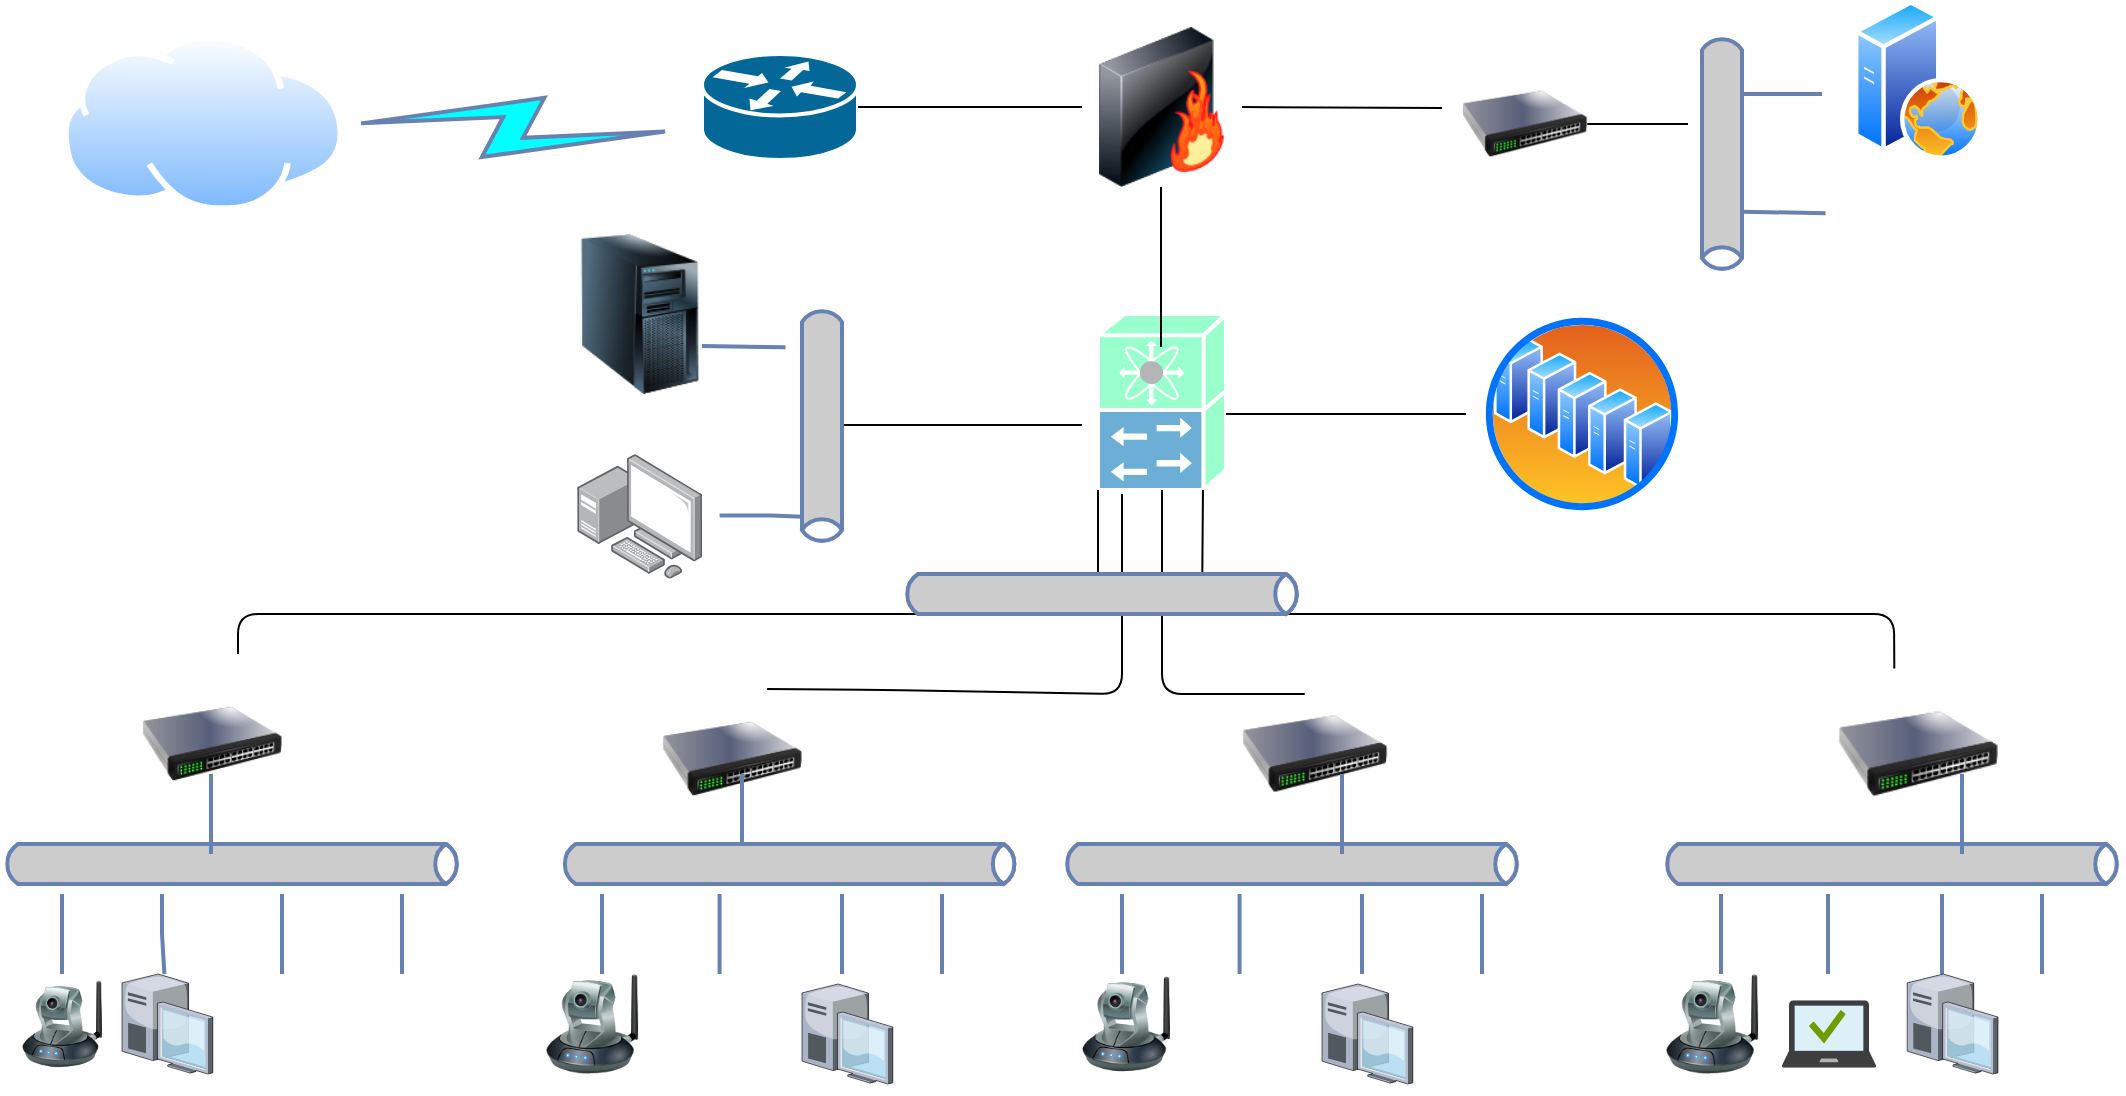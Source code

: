 <mxfile version="13.7.1" type="github">
  <diagram id="0njGj70ZVGsEx9qxfEH7" name="Page-1">
    <mxGraphModel dx="1911" dy="1717" grid="1" gridSize="10" guides="1" tooltips="1" connect="1" arrows="1" fold="1" page="1" pageScale="1" pageWidth="827" pageHeight="1169" math="0" shadow="0">
      <root>
        <mxCell id="0" />
        <mxCell id="1" parent="0" />
        <mxCell id="aUdwk5-sAyRmMtRIr68c-1" value="" style="aspect=fixed;perimeter=ellipsePerimeter;html=1;align=center;shadow=0;dashed=0;spacingTop=3;image;image=img/lib/active_directory/internet_cloud.svg;" parent="1" vertex="1">
          <mxGeometry x="-90" y="-10" width="141.11" height="88.9" as="geometry" />
        </mxCell>
        <mxCell id="aUdwk5-sAyRmMtRIr68c-4" value="" style="shape=mxgraph.cisco.routers.router;html=1;pointerEvents=1;dashed=0;fillColor=#036897;strokeColor=#ffffff;strokeWidth=2;verticalLabelPosition=bottom;verticalAlign=top;align=center;outlineConnect=0;" parent="1" vertex="1">
          <mxGeometry x="230" width="78" height="53" as="geometry" />
        </mxCell>
        <mxCell id="aUdwk5-sAyRmMtRIr68c-6" value="" style="html=1;outlineConnect=0;fillColor=#00FFFF;strokeColor=#6881B3;gradientColor=none;gradientDirection=north;strokeWidth=2;shape=mxgraph.networks.comm_link_edge;html=1;exitX=1;exitY=0.5;exitDx=0;exitDy=0;" parent="1" edge="1" source="aUdwk5-sAyRmMtRIr68c-1">
          <mxGeometry width="100" height="100" relative="1" as="geometry">
            <mxPoint x="130" y="58.5" as="sourcePoint" />
            <mxPoint x="220" y="39" as="targetPoint" />
            <Array as="points">
              <mxPoint x="180" y="28.5" />
            </Array>
          </mxGeometry>
        </mxCell>
        <mxCell id="aUdwk5-sAyRmMtRIr68c-7" value="" style="image;html=1;image=img/lib/clip_art/networking/Firewall-page1_128x128.png" parent="1" vertex="1">
          <mxGeometry x="420" y="-13.5" width="80" height="80" as="geometry" />
        </mxCell>
        <mxCell id="aUdwk5-sAyRmMtRIr68c-17" value="" style="aspect=fixed;perimeter=ellipsePerimeter;html=1;align=center;shadow=0;dashed=0;spacingTop=3;image;image=img/lib/active_directory/web_server.svg;" parent="1" vertex="1">
          <mxGeometry x="806" y="-27" width="64" height="80" as="geometry" />
        </mxCell>
        <mxCell id="aUdwk5-sAyRmMtRIr68c-20" value="" style="aspect=fixed;perimeter=ellipsePerimeter;html=1;align=center;shadow=0;dashed=0;spacingTop=3;image;image=img/lib/active_directory/server_farm.svg;" parent="1" vertex="1">
          <mxGeometry x="620" y="130" width="100" height="100" as="geometry" />
        </mxCell>
        <mxCell id="aUdwk5-sAyRmMtRIr68c-42" value="" style="shape=mxgraph.cisco.controllers_and_modules.10ge_fcoe;html=1;pointerEvents=1;dashed=0;fillColor=#99FFCC;strokeColor=#ffffff;strokeWidth=2;verticalLabelPosition=bottom;verticalAlign=top;align=center;outlineConnect=0;" parent="1" vertex="1">
          <mxGeometry x="428" y="130" width="64" height="88" as="geometry" />
        </mxCell>
        <mxCell id="aUdwk5-sAyRmMtRIr68c-43" value="" style="endArrow=none;html=1;strokeWidth=1;fillColor=#00FFFF;exitX=1;exitY=0.5;exitDx=0;exitDy=0;" parent="1" edge="1" source="CE6Kxvqm9rSTRqQ2l0Xv-4">
          <mxGeometry width="100" relative="1" as="geometry">
            <mxPoint x="672.6" y="40" as="sourcePoint" />
            <mxPoint x="723" y="35" as="targetPoint" />
          </mxGeometry>
        </mxCell>
        <mxCell id="aUdwk5-sAyRmMtRIr68c-44" value="" style="endArrow=none;html=1;strokeWidth=1;fillColor=#00FFFF;" parent="1" edge="1">
          <mxGeometry width="100" relative="1" as="geometry">
            <mxPoint x="612" y="180" as="sourcePoint" />
            <mxPoint x="492" y="180" as="targetPoint" />
          </mxGeometry>
        </mxCell>
        <mxCell id="aUdwk5-sAyRmMtRIr68c-45" value="" style="image;html=1;image=img/lib/clip_art/networking/Switch_128x128.png;fillColor=#99FFCC;direction=east;" parent="1" vertex="1">
          <mxGeometry x="-50" y="310" width="70" height="70" as="geometry" />
        </mxCell>
        <mxCell id="aUdwk5-sAyRmMtRIr68c-46" value="" style="image;html=1;image=img/lib/clip_art/networking/Switch_128x128.png;fillColor=#99FFCC;" parent="1" vertex="1">
          <mxGeometry x="798" y="310" width="80" height="80" as="geometry" />
        </mxCell>
        <mxCell id="aUdwk5-sAyRmMtRIr68c-47" value="" style="image;html=1;image=img/lib/clip_art/networking/Switch_128x128.png;fillColor=#99FFCC;" parent="1" vertex="1">
          <mxGeometry x="500" y="312.5" width="72.6" height="75" as="geometry" />
        </mxCell>
        <mxCell id="aUdwk5-sAyRmMtRIr68c-48" value="" style="image;html=1;image=img/lib/clip_art/networking/Switch_128x128.png;fillColor=#99FFCC;" parent="1" vertex="1">
          <mxGeometry x="210" y="317.5" width="70" height="70" as="geometry" />
        </mxCell>
        <mxCell id="CE6Kxvqm9rSTRqQ2l0Xv-3" value="" style="shape=image;html=1;verticalAlign=top;verticalLabelPosition=bottom;labelBackgroundColor=#ffffff;imageAspect=0;aspect=fixed;image=https://cdn2.iconfinder.com/data/icons/whcompare-isometric-web-hosting-servers/50/server-2-128.png" vertex="1" parent="1">
          <mxGeometry x="793" y="53" width="77" height="77" as="geometry" />
        </mxCell>
        <mxCell id="CE6Kxvqm9rSTRqQ2l0Xv-4" value="" style="image;html=1;image=img/lib/clip_art/networking/Switch_128x128.png;fillColor=#99FFCC;" vertex="1" parent="1">
          <mxGeometry x="610" width="62.6" height="70" as="geometry" />
        </mxCell>
        <mxCell id="CE6Kxvqm9rSTRqQ2l0Xv-24" value="" style="strokeColor=#6881B3;edgeStyle=none;rounded=0;endArrow=none;html=1;strokeWidth=2;" edge="1" parent="1">
          <mxGeometry relative="1" as="geometry">
            <mxPoint x="770" y="400" as="sourcePoint" />
            <mxPoint x="770" y="400" as="targetPoint" />
          </mxGeometry>
        </mxCell>
        <mxCell id="CE6Kxvqm9rSTRqQ2l0Xv-26" value="" style="strokeColor=#6881B3;edgeStyle=none;rounded=0;endArrow=none;html=1;strokeWidth=2;" edge="1" parent="1">
          <mxGeometry relative="1" as="geometry">
            <mxPoint x="890" y="400" as="sourcePoint" />
            <mxPoint x="890" y="400" as="targetPoint" />
          </mxGeometry>
        </mxCell>
        <mxCell id="CE6Kxvqm9rSTRqQ2l0Xv-87" value="" style="html=1;fillColor=#CCCCCC;strokeColor=#6881B3;gradientColor=none;gradientDirection=north;strokeWidth=2;shape=mxgraph.networks.bus;gradientColor=none;gradientDirection=north;fontColor=#ffffff;perimeter=backbonePerimeter;backboneSize=20;shadow=0;direction=south;" vertex="1" parent="1">
          <mxGeometry x="730" y="-10" width="20" height="120" as="geometry" />
        </mxCell>
        <mxCell id="CE6Kxvqm9rSTRqQ2l0Xv-96" value="" style="strokeColor=#6881B3;edgeStyle=none;rounded=0;endArrow=none;html=1;strokeWidth=2;shadow=0;" edge="1" parent="1">
          <mxGeometry relative="1" as="geometry">
            <mxPoint x="790" y="20" as="sourcePoint" />
            <mxPoint x="750" y="20" as="targetPoint" />
          </mxGeometry>
        </mxCell>
        <mxCell id="CE6Kxvqm9rSTRqQ2l0Xv-97" value="" style="strokeColor=#6881B3;edgeStyle=none;rounded=0;endArrow=none;html=1;strokeWidth=2;shadow=0;exitX=-0.016;exitY=0.345;exitDx=0;exitDy=0;exitPerimeter=0;" edge="1" parent="1" source="CE6Kxvqm9rSTRqQ2l0Xv-3">
          <mxGeometry relative="1" as="geometry">
            <mxPoint x="790" y="78.9" as="sourcePoint" />
            <mxPoint x="750" y="78.9" as="targetPoint" />
          </mxGeometry>
        </mxCell>
        <mxCell id="CE6Kxvqm9rSTRqQ2l0Xv-99" value="" style="endArrow=none;html=1;strokeWidth=1;fillColor=#00FFFF;entryX=1;entryY=0.5;entryDx=0;entryDy=0;" edge="1" parent="1" target="aUdwk5-sAyRmMtRIr68c-7">
          <mxGeometry width="100" relative="1" as="geometry">
            <mxPoint x="600" y="27" as="sourcePoint" />
            <mxPoint x="500" y="40" as="targetPoint" />
          </mxGeometry>
        </mxCell>
        <mxCell id="CE6Kxvqm9rSTRqQ2l0Xv-100" value="" style="endArrow=none;html=1;strokeWidth=1;fillColor=#00FFFF;" edge="1" parent="1">
          <mxGeometry width="100" relative="1" as="geometry">
            <mxPoint x="459.5" y="146.5" as="sourcePoint" />
            <mxPoint x="459.5" y="66.5" as="targetPoint" />
          </mxGeometry>
        </mxCell>
        <mxCell id="CE6Kxvqm9rSTRqQ2l0Xv-102" value="" style="endArrow=none;html=1;strokeWidth=1;fillColor=#00FFFF;" edge="1" parent="1">
          <mxGeometry width="100" relative="1" as="geometry">
            <mxPoint x="420" y="185.5" as="sourcePoint" />
            <mxPoint x="300" y="185.5" as="targetPoint" />
          </mxGeometry>
        </mxCell>
        <mxCell id="CE6Kxvqm9rSTRqQ2l0Xv-103" value="" style="image;html=1;image=img/lib/clip_art/computers/Server_Tower_128x128.png;shadow=0;strokeWidth=1;" vertex="1" parent="1">
          <mxGeometry x="158.8" y="90" width="80" height="80" as="geometry" />
        </mxCell>
        <mxCell id="CE6Kxvqm9rSTRqQ2l0Xv-104" value="" style="html=1;fillColor=#CCCCCC;strokeColor=#6881B3;gradientColor=none;gradientDirection=north;strokeWidth=2;shape=mxgraph.networks.bus;gradientColor=none;gradientDirection=north;fontColor=#ffffff;perimeter=backbonePerimeter;backboneSize=20;shadow=0;direction=south;" vertex="1" parent="1">
          <mxGeometry x="280" y="126" width="20" height="120" as="geometry" />
        </mxCell>
        <mxCell id="CE6Kxvqm9rSTRqQ2l0Xv-106" value="" style="strokeColor=#6881B3;edgeStyle=none;rounded=0;endArrow=none;html=1;strokeWidth=2;shadow=0;exitX=-0.016;exitY=0.345;exitDx=0;exitDy=0;exitPerimeter=0;" edge="1" parent="1">
          <mxGeometry relative="1" as="geometry">
            <mxPoint x="271.768" y="146.665" as="sourcePoint" />
            <mxPoint x="230.0" y="146.0" as="targetPoint" />
          </mxGeometry>
        </mxCell>
        <mxCell id="CE6Kxvqm9rSTRqQ2l0Xv-107" value="" style="strokeColor=#6881B3;edgeStyle=none;rounded=0;endArrow=none;html=1;strokeWidth=2;shadow=0;exitX=-0.016;exitY=0.345;exitDx=0;exitDy=0;exitPerimeter=0;" edge="1" parent="1">
          <mxGeometry relative="1" as="geometry">
            <mxPoint x="280.568" y="231.365" as="sourcePoint" />
            <mxPoint x="238.8" y="230.7" as="targetPoint" />
            <Array as="points">
              <mxPoint x="264.68" y="230.7" />
            </Array>
          </mxGeometry>
        </mxCell>
        <mxCell id="CE6Kxvqm9rSTRqQ2l0Xv-108" value="" style="points=[];aspect=fixed;html=1;align=center;shadow=0;dashed=0;image;image=img/lib/allied_telesis/computer_and_terminals/Personal_Computer_with_Server.svg;strokeWidth=1;" vertex="1" parent="1">
          <mxGeometry x="167.6" y="200" width="62.4" height="62.4" as="geometry" />
        </mxCell>
        <mxCell id="CE6Kxvqm9rSTRqQ2l0Xv-111" value="" style="endArrow=none;html=1;shadow=0;strokeWidth=1;entryX=0.352;entryY=-0.035;entryDx=0;entryDy=0;entryPerimeter=0;exitX=0.82;exitY=1;exitDx=0;exitDy=0;exitPerimeter=0;" edge="1" parent="1" source="aUdwk5-sAyRmMtRIr68c-42" target="aUdwk5-sAyRmMtRIr68c-46">
          <mxGeometry width="50" height="50" relative="1" as="geometry">
            <mxPoint x="826" y="280" as="sourcePoint" />
            <mxPoint x="440" y="330" as="targetPoint" />
            <Array as="points">
              <mxPoint x="480" y="280" />
              <mxPoint x="780" y="280" />
              <mxPoint x="826" y="280" />
            </Array>
          </mxGeometry>
        </mxCell>
        <mxCell id="CE6Kxvqm9rSTRqQ2l0Xv-112" value="" style="endArrow=none;html=1;shadow=0;strokeWidth=1;exitX=0.5;exitY=1;exitDx=0;exitDy=0;exitPerimeter=0;" edge="1" parent="1" source="aUdwk5-sAyRmMtRIr68c-42">
          <mxGeometry width="50" height="50" relative="1" as="geometry">
            <mxPoint x="530" y="320" as="sourcePoint" />
            <mxPoint x="510" y="320" as="targetPoint" />
            <Array as="points">
              <mxPoint x="460" y="320" />
              <mxPoint x="480" y="320" />
              <mxPoint x="536" y="320" />
            </Array>
          </mxGeometry>
        </mxCell>
        <mxCell id="CE6Kxvqm9rSTRqQ2l0Xv-113" value="" style="endArrow=none;html=1;shadow=0;strokeWidth=1;exitX=0.75;exitY=0;exitDx=0;exitDy=0;" edge="1" parent="1" source="aUdwk5-sAyRmMtRIr68c-48">
          <mxGeometry width="50" height="50" relative="1" as="geometry">
            <mxPoint x="310" y="300" as="sourcePoint" />
            <mxPoint x="440" y="220" as="targetPoint" />
            <Array as="points">
              <mxPoint x="320" y="318" />
              <mxPoint x="440" y="320" />
              <mxPoint x="440" y="260" />
              <mxPoint x="440" y="220" />
            </Array>
          </mxGeometry>
        </mxCell>
        <mxCell id="CE6Kxvqm9rSTRqQ2l0Xv-114" value="" style="endArrow=none;html=1;shadow=0;strokeWidth=1;entryX=0;entryY=1;entryDx=0;entryDy=0;entryPerimeter=0;" edge="1" parent="1" target="aUdwk5-sAyRmMtRIr68c-42">
          <mxGeometry width="50" height="50" relative="1" as="geometry">
            <mxPoint x="-2" y="300" as="sourcePoint" />
            <mxPoint x="440" y="330" as="targetPoint" />
            <Array as="points">
              <mxPoint x="-2" y="280" />
              <mxPoint x="270" y="280" />
              <mxPoint x="428" y="280" />
            </Array>
          </mxGeometry>
        </mxCell>
        <mxCell id="CE6Kxvqm9rSTRqQ2l0Xv-115" value="" style="endArrow=none;html=1;strokeWidth=1;fillColor=#00FFFF;exitX=1;exitY=0.5;exitDx=0;exitDy=0;exitPerimeter=0;entryX=0;entryY=0.5;entryDx=0;entryDy=0;" edge="1" parent="1" source="aUdwk5-sAyRmMtRIr68c-4" target="aUdwk5-sAyRmMtRIr68c-7">
          <mxGeometry width="100" relative="1" as="geometry">
            <mxPoint x="300.0" y="100" as="sourcePoint" />
            <mxPoint x="350.0" y="101" as="targetPoint" />
          </mxGeometry>
        </mxCell>
        <mxCell id="CE6Kxvqm9rSTRqQ2l0Xv-126" value="" style="html=1;fillColor=#CCCCCC;strokeColor=#6881B3;gradientColor=none;gradientDirection=north;strokeWidth=2;shape=mxgraph.networks.bus;gradientColor=none;gradientDirection=north;fontColor=#ffffff;perimeter=backbonePerimeter;backboneSize=20;shadow=0;" vertex="1" parent="1">
          <mxGeometry x="-120" y="400" width="230" height="10" as="geometry" />
        </mxCell>
        <mxCell id="CE6Kxvqm9rSTRqQ2l0Xv-135" value="" style="strokeColor=#6881B3;edgeStyle=none;rounded=0;endArrow=none;html=1;strokeWidth=2;shadow=0;" edge="1" parent="1">
          <mxGeometry relative="1" as="geometry">
            <mxPoint x="-15.5" y="400" as="sourcePoint" />
            <mxPoint x="-15.5" y="360" as="targetPoint" />
            <Array as="points">
              <mxPoint x="-15.5" y="380" />
              <mxPoint x="-15.5" y="360" />
            </Array>
          </mxGeometry>
        </mxCell>
        <mxCell id="CE6Kxvqm9rSTRqQ2l0Xv-137" value="" style="strokeColor=#6881B3;edgeStyle=none;rounded=0;endArrow=none;html=1;strokeWidth=2;shadow=0;" edge="1" parent="1">
          <mxGeometry relative="1" as="geometry">
            <mxPoint x="-90" y="460" as="sourcePoint" />
            <mxPoint x="-90" y="420" as="targetPoint" />
            <Array as="points">
              <mxPoint x="-90" y="440" />
              <mxPoint x="-90" y="420" />
            </Array>
          </mxGeometry>
        </mxCell>
        <mxCell id="CE6Kxvqm9rSTRqQ2l0Xv-138" value="" style="strokeColor=#6881B3;edgeStyle=none;rounded=0;endArrow=none;html=1;strokeWidth=2;shadow=0;" edge="1" parent="1" source="CE6Kxvqm9rSTRqQ2l0Xv-165">
          <mxGeometry relative="1" as="geometry">
            <mxPoint x="-40" y="460" as="sourcePoint" />
            <mxPoint x="-40" y="420" as="targetPoint" />
            <Array as="points">
              <mxPoint x="-40" y="440" />
              <mxPoint x="-40" y="420" />
            </Array>
          </mxGeometry>
        </mxCell>
        <mxCell id="CE6Kxvqm9rSTRqQ2l0Xv-139" value="" style="strokeColor=#6881B3;edgeStyle=none;rounded=0;endArrow=none;html=1;strokeWidth=2;shadow=0;" edge="1" parent="1">
          <mxGeometry relative="1" as="geometry">
            <mxPoint x="20" y="460" as="sourcePoint" />
            <mxPoint x="20" y="420" as="targetPoint" />
            <Array as="points">
              <mxPoint x="20" y="440" />
              <mxPoint x="20" y="420" />
            </Array>
          </mxGeometry>
        </mxCell>
        <mxCell id="CE6Kxvqm9rSTRqQ2l0Xv-140" value="" style="strokeColor=#6881B3;edgeStyle=none;rounded=0;endArrow=none;html=1;strokeWidth=2;shadow=0;" edge="1" parent="1">
          <mxGeometry relative="1" as="geometry">
            <mxPoint x="80" y="460" as="sourcePoint" />
            <mxPoint x="80" y="420" as="targetPoint" />
            <Array as="points">
              <mxPoint x="80" y="440" />
              <mxPoint x="80" y="420" />
            </Array>
          </mxGeometry>
        </mxCell>
        <mxCell id="CE6Kxvqm9rSTRqQ2l0Xv-141" value="" style="html=1;outlineConnect=0;fillColor=#CCCCCC;strokeColor=#6881B3;gradientColor=none;gradientDirection=north;strokeWidth=2;shape=mxgraph.networks.bus;gradientColor=none;gradientDirection=north;fontColor=#ffffff;perimeter=backbonePerimeter;backboneSize=20;shadow=0;" vertex="1" parent="1">
          <mxGeometry x="330" y="260" width="200" height="20" as="geometry" />
        </mxCell>
        <mxCell id="CE6Kxvqm9rSTRqQ2l0Xv-142" value="" style="html=1;fillColor=#CCCCCC;strokeColor=#6881B3;gradientColor=none;gradientDirection=north;strokeWidth=2;shape=mxgraph.networks.bus;gradientColor=none;gradientDirection=north;fontColor=#ffffff;perimeter=backbonePerimeter;backboneSize=20;shadow=0;" vertex="1" parent="1">
          <mxGeometry x="410" y="400" width="230" height="10" as="geometry" />
        </mxCell>
        <mxCell id="CE6Kxvqm9rSTRqQ2l0Xv-143" value="" style="strokeColor=#6881B3;edgeStyle=none;rounded=0;endArrow=none;html=1;strokeWidth=2;shadow=0;" edge="1" parent="1">
          <mxGeometry relative="1" as="geometry">
            <mxPoint x="250" y="400" as="sourcePoint" />
            <mxPoint x="250" y="360" as="targetPoint" />
            <Array as="points">
              <mxPoint x="250" y="380" />
              <mxPoint x="250" y="360" />
            </Array>
          </mxGeometry>
        </mxCell>
        <mxCell id="CE6Kxvqm9rSTRqQ2l0Xv-144" value="" style="strokeColor=#6881B3;edgeStyle=none;rounded=0;endArrow=none;html=1;strokeWidth=2;shadow=0;" edge="1" parent="1">
          <mxGeometry relative="1" as="geometry">
            <mxPoint x="620" y="460" as="sourcePoint" />
            <mxPoint x="620" y="420" as="targetPoint" />
            <Array as="points">
              <mxPoint x="620" y="440" />
              <mxPoint x="620" y="420" />
            </Array>
          </mxGeometry>
        </mxCell>
        <mxCell id="CE6Kxvqm9rSTRqQ2l0Xv-145" value="" style="strokeColor=#6881B3;edgeStyle=none;rounded=0;endArrow=none;html=1;strokeWidth=2;shadow=0;" edge="1" parent="1">
          <mxGeometry relative="1" as="geometry">
            <mxPoint x="560" y="460" as="sourcePoint" />
            <mxPoint x="560" y="420" as="targetPoint" />
            <Array as="points">
              <mxPoint x="560" y="440" />
              <mxPoint x="560" y="420" />
            </Array>
          </mxGeometry>
        </mxCell>
        <mxCell id="CE6Kxvqm9rSTRqQ2l0Xv-146" value="" style="strokeColor=#6881B3;edgeStyle=none;rounded=0;endArrow=none;html=1;strokeWidth=2;shadow=0;" edge="1" parent="1">
          <mxGeometry relative="1" as="geometry">
            <mxPoint x="440" y="460" as="sourcePoint" />
            <mxPoint x="440" y="420" as="targetPoint" />
            <Array as="points">
              <mxPoint x="440" y="440" />
              <mxPoint x="440" y="420" />
            </Array>
          </mxGeometry>
        </mxCell>
        <mxCell id="CE6Kxvqm9rSTRqQ2l0Xv-147" value="" style="strokeColor=#6881B3;edgeStyle=none;rounded=0;endArrow=none;html=1;strokeWidth=2;shadow=0;" edge="1" parent="1">
          <mxGeometry relative="1" as="geometry">
            <mxPoint x="498.8" y="460" as="sourcePoint" />
            <mxPoint x="498.8" y="420" as="targetPoint" />
            <Array as="points">
              <mxPoint x="498.8" y="440" />
              <mxPoint x="498.8" y="420" />
            </Array>
          </mxGeometry>
        </mxCell>
        <mxCell id="CE6Kxvqm9rSTRqQ2l0Xv-148" value="" style="html=1;fillColor=#CCCCCC;strokeColor=#6881B3;gradientColor=none;gradientDirection=north;strokeWidth=2;shape=mxgraph.networks.bus;gradientColor=none;gradientDirection=north;fontColor=#ffffff;perimeter=backbonePerimeter;backboneSize=20;shadow=0;" vertex="1" parent="1">
          <mxGeometry x="158.8" y="400" width="230" height="10" as="geometry" />
        </mxCell>
        <mxCell id="CE6Kxvqm9rSTRqQ2l0Xv-149" value="" style="strokeColor=#6881B3;edgeStyle=none;rounded=0;endArrow=none;html=1;strokeWidth=2;shadow=0;" edge="1" parent="1">
          <mxGeometry relative="1" as="geometry">
            <mxPoint x="550" y="400" as="sourcePoint" />
            <mxPoint x="550" y="360" as="targetPoint" />
            <Array as="points">
              <mxPoint x="550" y="380" />
              <mxPoint x="550" y="360" />
            </Array>
          </mxGeometry>
        </mxCell>
        <mxCell id="CE6Kxvqm9rSTRqQ2l0Xv-150" value="" style="strokeColor=#6881B3;edgeStyle=none;rounded=0;endArrow=none;html=1;strokeWidth=2;shadow=0;" edge="1" parent="1">
          <mxGeometry relative="1" as="geometry">
            <mxPoint x="350" y="460" as="sourcePoint" />
            <mxPoint x="350" y="420" as="targetPoint" />
            <Array as="points">
              <mxPoint x="350" y="440" />
              <mxPoint x="350" y="420" />
            </Array>
          </mxGeometry>
        </mxCell>
        <mxCell id="CE6Kxvqm9rSTRqQ2l0Xv-151" value="" style="strokeColor=#6881B3;edgeStyle=none;rounded=0;endArrow=none;html=1;strokeWidth=2;shadow=0;" edge="1" parent="1">
          <mxGeometry relative="1" as="geometry">
            <mxPoint x="300" y="460" as="sourcePoint" />
            <mxPoint x="300" y="420" as="targetPoint" />
            <Array as="points">
              <mxPoint x="300" y="440" />
              <mxPoint x="300" y="420" />
            </Array>
          </mxGeometry>
        </mxCell>
        <mxCell id="CE6Kxvqm9rSTRqQ2l0Xv-152" value="" style="strokeColor=#6881B3;edgeStyle=none;rounded=0;endArrow=none;html=1;strokeWidth=2;shadow=0;" edge="1" parent="1">
          <mxGeometry relative="1" as="geometry">
            <mxPoint x="180" y="460" as="sourcePoint" />
            <mxPoint x="180" y="420" as="targetPoint" />
            <Array as="points">
              <mxPoint x="180" y="440" />
              <mxPoint x="180" y="420" />
            </Array>
          </mxGeometry>
        </mxCell>
        <mxCell id="CE6Kxvqm9rSTRqQ2l0Xv-153" value="" style="strokeColor=#6881B3;edgeStyle=none;rounded=0;endArrow=none;html=1;strokeWidth=2;shadow=0;" edge="1" parent="1">
          <mxGeometry relative="1" as="geometry">
            <mxPoint x="238.8" y="460" as="sourcePoint" />
            <mxPoint x="238.8" y="420" as="targetPoint" />
            <Array as="points">
              <mxPoint x="238.8" y="440" />
              <mxPoint x="238.8" y="420" />
            </Array>
          </mxGeometry>
        </mxCell>
        <mxCell id="CE6Kxvqm9rSTRqQ2l0Xv-154" value="" style="html=1;fillColor=#CCCCCC;strokeColor=#6881B3;gradientColor=none;gradientDirection=north;strokeWidth=2;shape=mxgraph.networks.bus;gradientColor=none;gradientDirection=north;fontColor=#ffffff;perimeter=backbonePerimeter;backboneSize=20;shadow=0;" vertex="1" parent="1">
          <mxGeometry x="710" y="400" width="230" height="10" as="geometry" />
        </mxCell>
        <mxCell id="CE6Kxvqm9rSTRqQ2l0Xv-155" value="" style="strokeColor=#6881B3;edgeStyle=none;rounded=0;endArrow=none;html=1;strokeWidth=2;shadow=0;" edge="1" parent="1">
          <mxGeometry relative="1" as="geometry">
            <mxPoint x="860" y="400" as="sourcePoint" />
            <mxPoint x="860" y="360" as="targetPoint" />
            <Array as="points">
              <mxPoint x="860" y="380" />
              <mxPoint x="860" y="360" />
            </Array>
          </mxGeometry>
        </mxCell>
        <mxCell id="CE6Kxvqm9rSTRqQ2l0Xv-156" value="" style="strokeColor=#6881B3;edgeStyle=none;rounded=0;endArrow=none;html=1;strokeWidth=2;shadow=0;" edge="1" parent="1">
          <mxGeometry relative="1" as="geometry">
            <mxPoint x="900" y="460" as="sourcePoint" />
            <mxPoint x="900" y="420" as="targetPoint" />
            <Array as="points">
              <mxPoint x="900" y="440" />
              <mxPoint x="900" y="420" />
            </Array>
          </mxGeometry>
        </mxCell>
        <mxCell id="CE6Kxvqm9rSTRqQ2l0Xv-157" value="" style="strokeColor=#6881B3;edgeStyle=none;rounded=0;endArrow=none;html=1;strokeWidth=2;shadow=0;" edge="1" parent="1">
          <mxGeometry relative="1" as="geometry">
            <mxPoint x="850" y="460" as="sourcePoint" />
            <mxPoint x="850" y="420" as="targetPoint" />
            <Array as="points">
              <mxPoint x="850" y="440" />
              <mxPoint x="850" y="420" />
            </Array>
          </mxGeometry>
        </mxCell>
        <mxCell id="CE6Kxvqm9rSTRqQ2l0Xv-158" value="" style="strokeColor=#6881B3;edgeStyle=none;rounded=0;endArrow=none;html=1;strokeWidth=2;shadow=0;" edge="1" parent="1">
          <mxGeometry relative="1" as="geometry">
            <mxPoint x="739.5" y="460" as="sourcePoint" />
            <mxPoint x="739.5" y="420" as="targetPoint" />
            <Array as="points">
              <mxPoint x="739.5" y="440" />
              <mxPoint x="739.5" y="420" />
            </Array>
          </mxGeometry>
        </mxCell>
        <mxCell id="CE6Kxvqm9rSTRqQ2l0Xv-159" value="" style="strokeColor=#6881B3;edgeStyle=none;rounded=0;endArrow=none;html=1;strokeWidth=2;shadow=0;" edge="1" parent="1">
          <mxGeometry relative="1" as="geometry">
            <mxPoint x="793.0" y="460" as="sourcePoint" />
            <mxPoint x="793.0" y="420" as="targetPoint" />
            <Array as="points">
              <mxPoint x="793" y="440" />
              <mxPoint x="793" y="420" />
            </Array>
          </mxGeometry>
        </mxCell>
        <mxCell id="CE6Kxvqm9rSTRqQ2l0Xv-160" value="" style="image;html=1;image=img/lib/clip_art/networking/Ip_Camera_128x128.png;shadow=0;strokeWidth=1;" vertex="1" parent="1">
          <mxGeometry x="-110" y="455" width="40" height="60" as="geometry" />
        </mxCell>
        <mxCell id="CE6Kxvqm9rSTRqQ2l0Xv-161" value="" style="image;html=1;image=img/lib/clip_art/networking/Ip_Camera_128x128.png;shadow=0;strokeWidth=1;" vertex="1" parent="1">
          <mxGeometry x="150" y="460" width="50" height="50" as="geometry" />
        </mxCell>
        <mxCell id="CE6Kxvqm9rSTRqQ2l0Xv-162" value="" style="image;html=1;image=img/lib/clip_art/networking/Ip_Camera_128x128.png;shadow=0;strokeWidth=1;" vertex="1" parent="1">
          <mxGeometry x="420" y="460" width="44" height="50" as="geometry" />
        </mxCell>
        <mxCell id="CE6Kxvqm9rSTRqQ2l0Xv-163" value="" style="image;html=1;image=img/lib/clip_art/networking/Ip_Camera_128x128.png;shadow=0;strokeWidth=1;" vertex="1" parent="1">
          <mxGeometry x="710" y="460" width="50" height="50" as="geometry" />
        </mxCell>
        <mxCell id="CE6Kxvqm9rSTRqQ2l0Xv-164" value="" style="aspect=fixed;html=1;points=[];align=center;image;fontSize=12;image=img/lib/mscae/Managed_Desktop.svg;shadow=0;strokeWidth=1;" vertex="1" parent="1">
          <mxGeometry x="770" y="473.08" width="47" height="33.84" as="geometry" />
        </mxCell>
        <mxCell id="CE6Kxvqm9rSTRqQ2l0Xv-165" value="" style="verticalLabelPosition=bottom;aspect=fixed;html=1;verticalAlign=top;strokeColor=none;align=center;outlineConnect=0;shape=mxgraph.citrix.desktop;shadow=0;" vertex="1" parent="1">
          <mxGeometry x="-60" y="460" width="45.41" height="50" as="geometry" />
        </mxCell>
        <mxCell id="CE6Kxvqm9rSTRqQ2l0Xv-166" value="" style="verticalLabelPosition=bottom;aspect=fixed;html=1;verticalAlign=top;strokeColor=none;align=center;outlineConnect=0;shape=mxgraph.citrix.desktop;shadow=0;" vertex="1" parent="1">
          <mxGeometry x="280" y="465" width="45.41" height="50" as="geometry" />
        </mxCell>
        <mxCell id="CE6Kxvqm9rSTRqQ2l0Xv-167" value="" style="verticalLabelPosition=bottom;aspect=fixed;html=1;verticalAlign=top;strokeColor=none;align=center;outlineConnect=0;shape=mxgraph.citrix.desktop;shadow=0;" vertex="1" parent="1">
          <mxGeometry x="540" y="465" width="45.41" height="50" as="geometry" />
        </mxCell>
        <mxCell id="CE6Kxvqm9rSTRqQ2l0Xv-168" value="" style="verticalLabelPosition=bottom;aspect=fixed;html=1;verticalAlign=top;strokeColor=none;align=center;outlineConnect=0;shape=mxgraph.citrix.desktop;shadow=0;" vertex="1" parent="1">
          <mxGeometry x="832.59" y="460" width="45.41" height="50" as="geometry" />
        </mxCell>
        <mxCell id="CE6Kxvqm9rSTRqQ2l0Xv-169" value="" style="shape=image;html=1;verticalAlign=top;verticalLabelPosition=bottom;labelBackgroundColor=#ffffff;imageAspect=0;aspect=fixed;image=https://cdn2.iconfinder.com/data/icons/e-commerce-glyph-2/614/2_-_Cash_Register-128.png;shadow=0;strokeWidth=1;" vertex="1" parent="1">
          <mxGeometry x="-10" y="450" width="70" height="70" as="geometry" />
        </mxCell>
      </root>
    </mxGraphModel>
  </diagram>
</mxfile>
